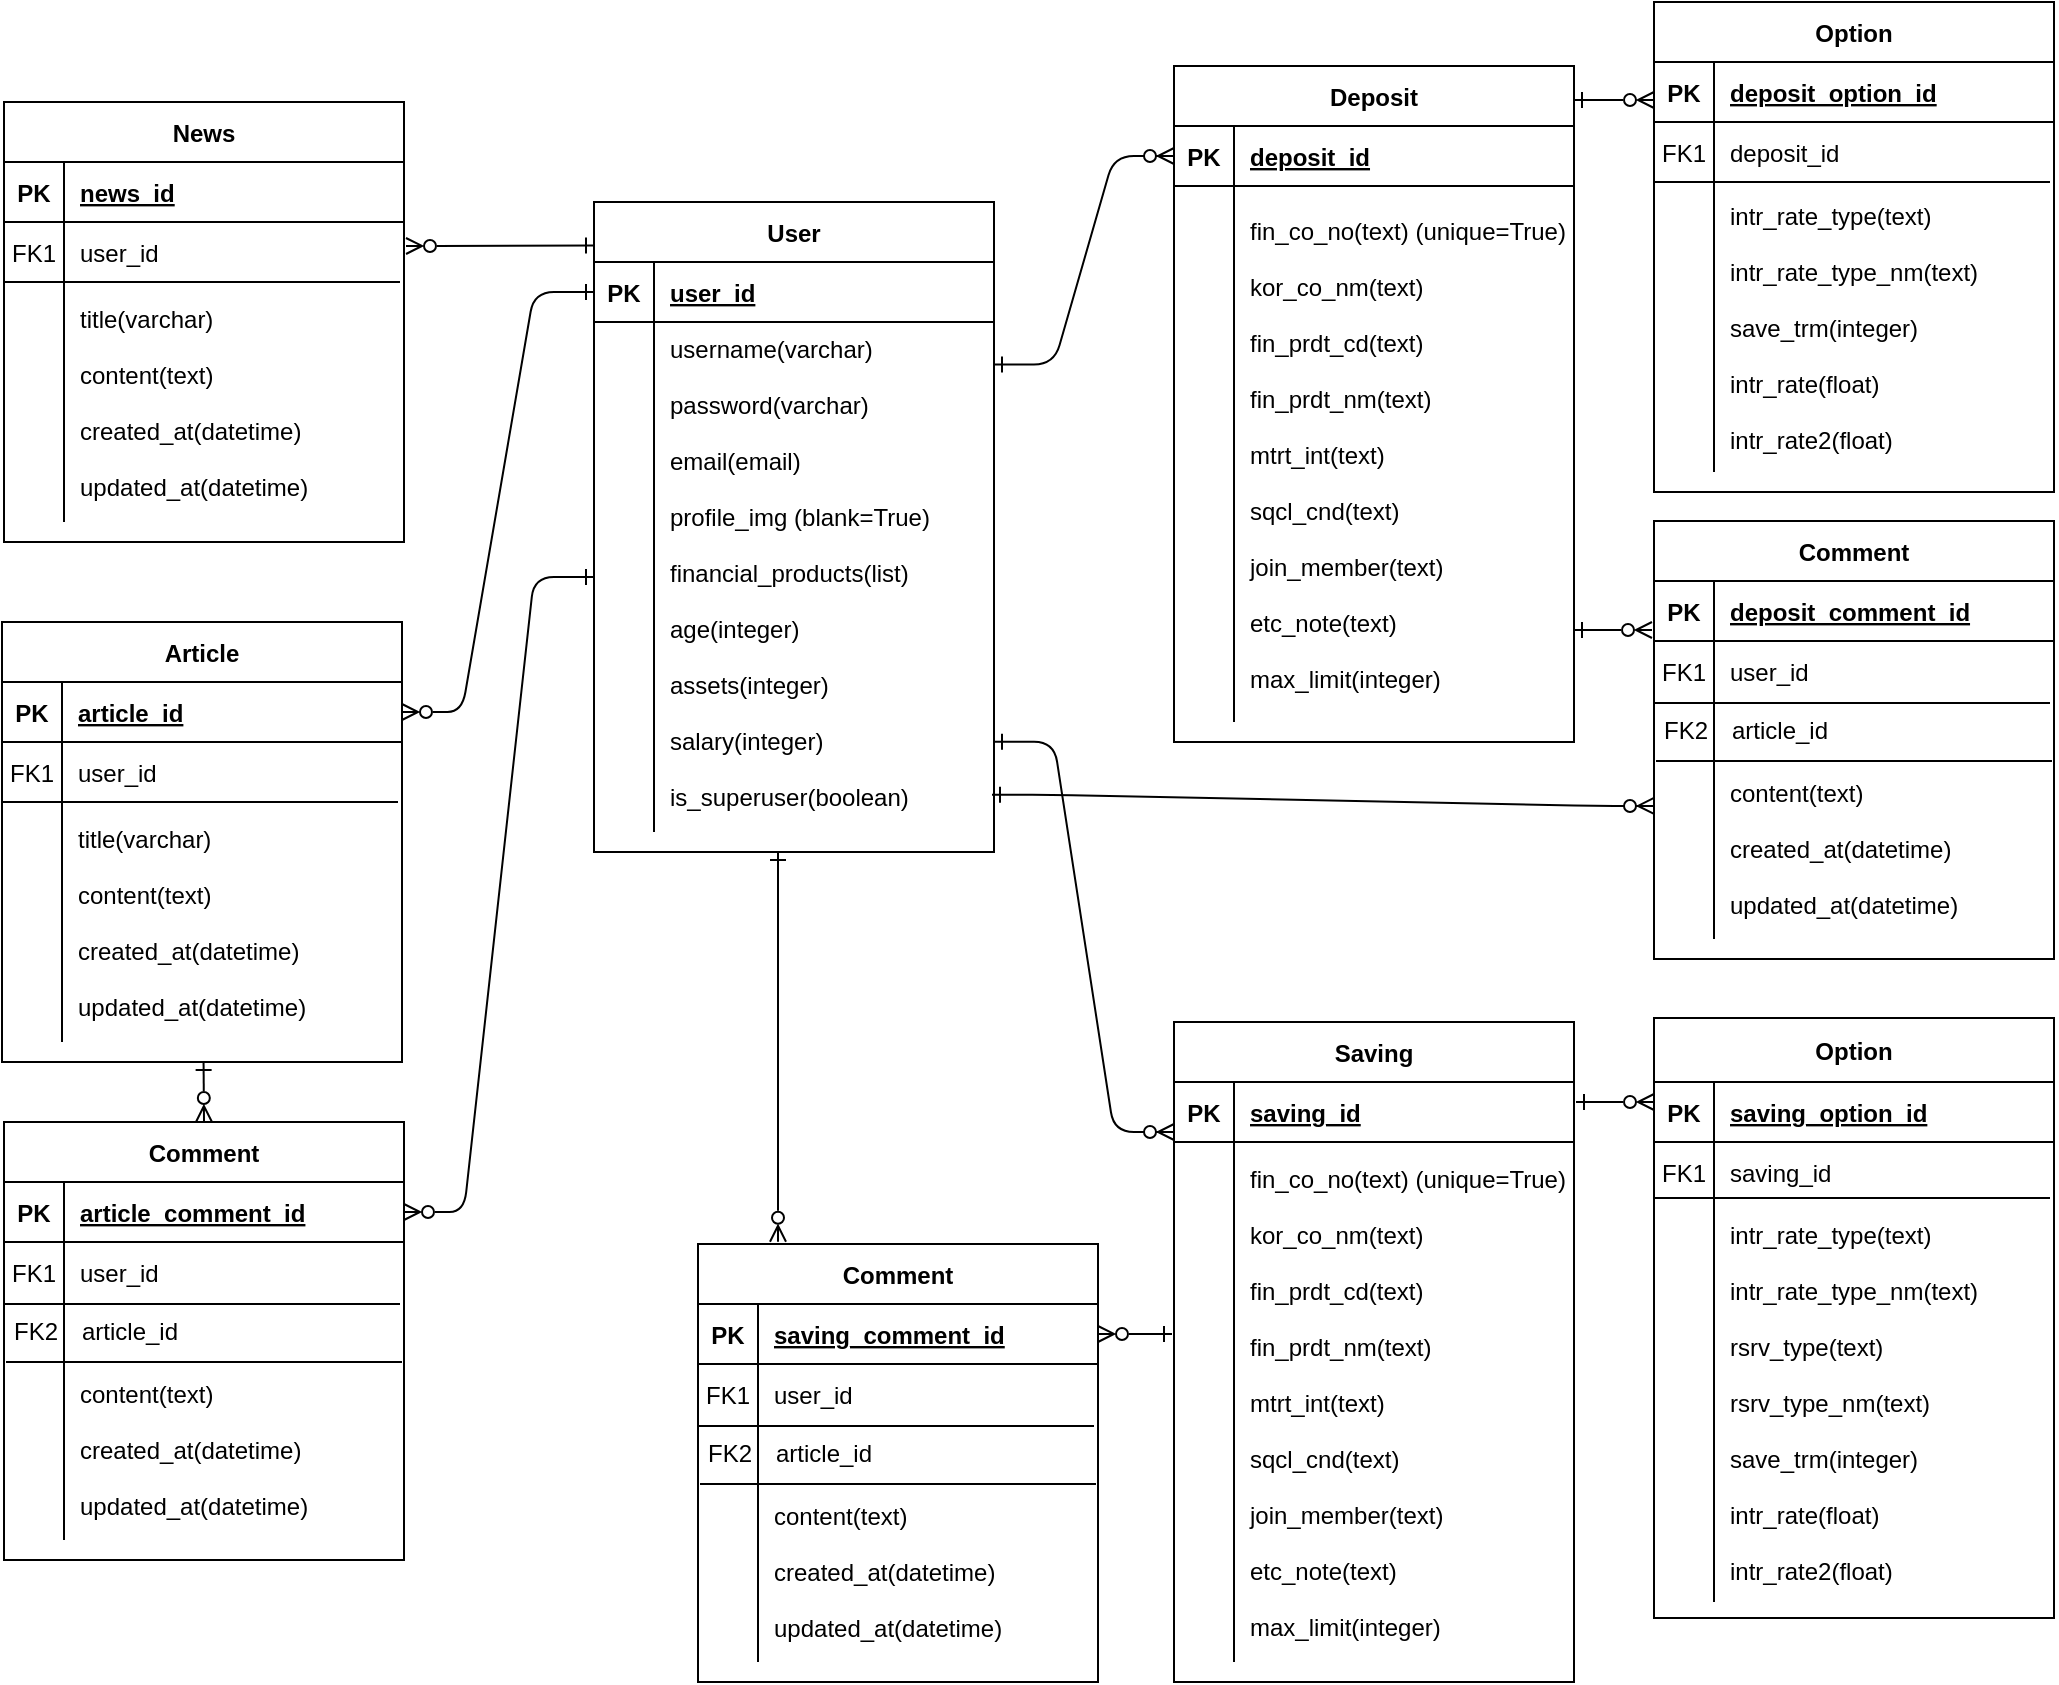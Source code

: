 <mxfile version="24.4.2" type="github">
  <diagram id="R2lEEEUBdFMjLlhIrx00" name="Page-1">
    <mxGraphModel dx="1195" dy="622" grid="1" gridSize="10" guides="1" tooltips="1" connect="1" arrows="1" fold="1" page="1" pageScale="1" pageWidth="1200" pageHeight="1000" math="0" shadow="0" extFonts="Permanent Marker^https://fonts.googleapis.com/css?family=Permanent+Marker">
      <root>
        <mxCell id="0" />
        <mxCell id="1" parent="0" />
        <mxCell id="C-vyLk0tnHw3VtMMgP7b-1" value="" style="edgeStyle=entityRelationEdgeStyle;endArrow=ERzeroToMany;startArrow=ERone;endFill=1;startFill=0;exitX=1;exitY=0.25;exitDx=0;exitDy=0;entryX=0;entryY=0.5;entryDx=0;entryDy=0;" parent="1" source="C-vyLk0tnHw3VtMMgP7b-23" target="C-vyLk0tnHw3VtMMgP7b-3" edge="1">
          <mxGeometry width="100" height="100" relative="1" as="geometry">
            <mxPoint x="645" y="95" as="sourcePoint" />
            <mxPoint x="725" y="125" as="targetPoint" />
          </mxGeometry>
        </mxCell>
        <mxCell id="C-vyLk0tnHw3VtMMgP7b-12" value="" style="edgeStyle=entityRelationEdgeStyle;endArrow=ERzeroToMany;startArrow=ERone;endFill=1;startFill=0;entryX=0;entryY=0.5;entryDx=0;entryDy=0;exitX=1;exitY=0.823;exitDx=0;exitDy=0;exitPerimeter=0;" parent="1" source="C-vyLk0tnHw3VtMMgP7b-27" edge="1">
          <mxGeometry width="100" height="100" relative="1" as="geometry">
            <mxPoint x="589" y="219" as="sourcePoint" />
            <mxPoint x="675" y="620" as="targetPoint" />
          </mxGeometry>
        </mxCell>
        <mxCell id="C-vyLk0tnHw3VtMMgP7b-2" value="Deposit" style="shape=table;startSize=30;container=1;collapsible=1;childLayout=tableLayout;fixedRows=1;rowLines=0;fontStyle=1;align=center;resizeLast=1;" parent="1" vertex="1">
          <mxGeometry x="675" y="87" width="200" height="338" as="geometry" />
        </mxCell>
        <mxCell id="C-vyLk0tnHw3VtMMgP7b-3" value="" style="shape=partialRectangle;collapsible=0;dropTarget=0;pointerEvents=0;fillColor=none;points=[[0,0.5],[1,0.5]];portConstraint=eastwest;top=0;left=0;right=0;bottom=1;" parent="C-vyLk0tnHw3VtMMgP7b-2" vertex="1">
          <mxGeometry y="30" width="200" height="30" as="geometry" />
        </mxCell>
        <mxCell id="C-vyLk0tnHw3VtMMgP7b-4" value="PK" style="shape=partialRectangle;overflow=hidden;connectable=0;fillColor=none;top=0;left=0;bottom=0;right=0;fontStyle=1;" parent="C-vyLk0tnHw3VtMMgP7b-3" vertex="1">
          <mxGeometry width="30" height="30" as="geometry">
            <mxRectangle width="30" height="30" as="alternateBounds" />
          </mxGeometry>
        </mxCell>
        <mxCell id="C-vyLk0tnHw3VtMMgP7b-5" value="deposit_id " style="shape=partialRectangle;overflow=hidden;connectable=0;fillColor=none;top=0;left=0;bottom=0;right=0;align=left;spacingLeft=6;fontStyle=5;" parent="C-vyLk0tnHw3VtMMgP7b-3" vertex="1">
          <mxGeometry x="30" width="170" height="30" as="geometry">
            <mxRectangle width="170" height="30" as="alternateBounds" />
          </mxGeometry>
        </mxCell>
        <mxCell id="C-vyLk0tnHw3VtMMgP7b-9" value="" style="shape=partialRectangle;collapsible=0;dropTarget=0;pointerEvents=0;fillColor=none;points=[[0,0.5],[1,0.5]];portConstraint=eastwest;top=0;left=0;right=0;bottom=0;" parent="C-vyLk0tnHw3VtMMgP7b-2" vertex="1">
          <mxGeometry y="60" width="200" height="268" as="geometry" />
        </mxCell>
        <mxCell id="C-vyLk0tnHw3VtMMgP7b-10" value="" style="shape=partialRectangle;overflow=hidden;connectable=0;fillColor=none;top=0;left=0;bottom=0;right=0;" parent="C-vyLk0tnHw3VtMMgP7b-9" vertex="1">
          <mxGeometry width="30" height="268" as="geometry">
            <mxRectangle width="30" height="268" as="alternateBounds" />
          </mxGeometry>
        </mxCell>
        <mxCell id="C-vyLk0tnHw3VtMMgP7b-11" value="fin_co_no(text) (unique=True)&#xa;&#xa;kor_co_nm(text)&#xa;&#xa;fin_prdt_cd(text)&#xa;&#xa;fin_prdt_nm(text)&#xa;&#xa;mtrt_int(text)&#xa;&#xa;sqcl_cnd(text)&#xa;&#xa;join_member(text)&#xa;&#xa;etc_note(text)&#xa;&#xa;max_limit(integer)" style="shape=partialRectangle;overflow=hidden;connectable=0;fillColor=none;top=0;left=0;bottom=0;right=0;align=left;spacingLeft=6;" parent="C-vyLk0tnHw3VtMMgP7b-9" vertex="1">
          <mxGeometry x="30" width="170" height="268" as="geometry">
            <mxRectangle width="170" height="268" as="alternateBounds" />
          </mxGeometry>
        </mxCell>
        <mxCell id="C-vyLk0tnHw3VtMMgP7b-13" value="Saving" style="shape=table;startSize=30;container=1;collapsible=1;childLayout=tableLayout;fixedRows=1;rowLines=0;fontStyle=1;align=center;resizeLast=1;" parent="1" vertex="1">
          <mxGeometry x="675" y="565" width="200" height="330" as="geometry" />
        </mxCell>
        <mxCell id="C-vyLk0tnHw3VtMMgP7b-14" value="" style="shape=partialRectangle;collapsible=0;dropTarget=0;pointerEvents=0;fillColor=none;points=[[0,0.5],[1,0.5]];portConstraint=eastwest;top=0;left=0;right=0;bottom=1;" parent="C-vyLk0tnHw3VtMMgP7b-13" vertex="1">
          <mxGeometry y="30" width="200" height="30" as="geometry" />
        </mxCell>
        <mxCell id="C-vyLk0tnHw3VtMMgP7b-15" value="PK" style="shape=partialRectangle;overflow=hidden;connectable=0;fillColor=none;top=0;left=0;bottom=0;right=0;fontStyle=1;" parent="C-vyLk0tnHw3VtMMgP7b-14" vertex="1">
          <mxGeometry width="30" height="30" as="geometry">
            <mxRectangle width="30" height="30" as="alternateBounds" />
          </mxGeometry>
        </mxCell>
        <mxCell id="C-vyLk0tnHw3VtMMgP7b-16" value="saving_id " style="shape=partialRectangle;overflow=hidden;connectable=0;fillColor=none;top=0;left=0;bottom=0;right=0;align=left;spacingLeft=6;fontStyle=5;" parent="C-vyLk0tnHw3VtMMgP7b-14" vertex="1">
          <mxGeometry x="30" width="170" height="30" as="geometry">
            <mxRectangle width="170" height="30" as="alternateBounds" />
          </mxGeometry>
        </mxCell>
        <mxCell id="C-vyLk0tnHw3VtMMgP7b-20" value="" style="shape=partialRectangle;collapsible=0;dropTarget=0;pointerEvents=0;fillColor=none;points=[[0,0.5],[1,0.5]];portConstraint=eastwest;top=0;left=0;right=0;bottom=0;" parent="C-vyLk0tnHw3VtMMgP7b-13" vertex="1">
          <mxGeometry y="60" width="200" height="260" as="geometry" />
        </mxCell>
        <mxCell id="C-vyLk0tnHw3VtMMgP7b-21" value="" style="shape=partialRectangle;overflow=hidden;connectable=0;fillColor=none;top=0;left=0;bottom=0;right=0;" parent="C-vyLk0tnHw3VtMMgP7b-20" vertex="1">
          <mxGeometry width="30" height="260" as="geometry">
            <mxRectangle width="30" height="260" as="alternateBounds" />
          </mxGeometry>
        </mxCell>
        <mxCell id="C-vyLk0tnHw3VtMMgP7b-22" value="fin_co_no(text) (unique=True)&#xa;&#xa;kor_co_nm(text)&#xa;&#xa;fin_prdt_cd(text)&#xa;&#xa;fin_prdt_nm(text)&#xa;&#xa;mtrt_int(text)&#xa;&#xa;sqcl_cnd(text)&#xa;&#xa;join_member(text)&#xa;&#xa;etc_note(text)&#xa;&#xa;max_limit(integer)" style="shape=partialRectangle;overflow=hidden;connectable=0;fillColor=none;top=0;left=0;bottom=0;right=0;align=left;spacingLeft=6;" parent="C-vyLk0tnHw3VtMMgP7b-20" vertex="1">
          <mxGeometry x="30" width="170" height="260" as="geometry">
            <mxRectangle width="170" height="260" as="alternateBounds" />
          </mxGeometry>
        </mxCell>
        <mxCell id="XrHThnpRR9HvSWoes1JC-127" value="" style="edgeStyle=entityRelationEdgeStyle;rounded=1;orthogonalLoop=1;jettySize=auto;html=1;elbow=vertical;entryX=1;entryY=0.5;entryDx=0;entryDy=0;exitX=0;exitY=0.5;exitDx=0;exitDy=0;curved=0;endArrow=ERzeroToMany;endFill=0;startArrow=ERone;startFill=0;" parent="1" source="C-vyLk0tnHw3VtMMgP7b-24" target="XrHThnpRR9HvSWoes1JC-3" edge="1">
          <mxGeometry relative="1" as="geometry">
            <mxPoint x="443" y="345" as="sourcePoint" />
            <mxPoint x="345" y="400" as="targetPoint" />
          </mxGeometry>
        </mxCell>
        <mxCell id="C-vyLk0tnHw3VtMMgP7b-23" value="User" style="shape=table;startSize=30;container=1;collapsible=1;childLayout=tableLayout;fixedRows=1;rowLines=0;fontStyle=1;align=center;resizeLast=1;" parent="1" vertex="1">
          <mxGeometry x="385" y="155" width="200" height="325" as="geometry" />
        </mxCell>
        <mxCell id="C-vyLk0tnHw3VtMMgP7b-24" value="" style="shape=partialRectangle;collapsible=0;dropTarget=0;pointerEvents=0;fillColor=none;points=[[0,0.5],[1,0.5]];portConstraint=eastwest;top=0;left=0;right=0;bottom=1;" parent="C-vyLk0tnHw3VtMMgP7b-23" vertex="1">
          <mxGeometry y="30" width="200" height="30" as="geometry" />
        </mxCell>
        <mxCell id="C-vyLk0tnHw3VtMMgP7b-25" value="PK" style="shape=partialRectangle;overflow=hidden;connectable=0;fillColor=none;top=0;left=0;bottom=0;right=0;fontStyle=1;" parent="C-vyLk0tnHw3VtMMgP7b-24" vertex="1">
          <mxGeometry width="30" height="30" as="geometry">
            <mxRectangle width="30" height="30" as="alternateBounds" />
          </mxGeometry>
        </mxCell>
        <mxCell id="C-vyLk0tnHw3VtMMgP7b-26" value="user_id" style="shape=partialRectangle;overflow=hidden;connectable=0;fillColor=none;top=0;left=0;bottom=0;right=0;align=left;spacingLeft=6;fontStyle=5;" parent="C-vyLk0tnHw3VtMMgP7b-24" vertex="1">
          <mxGeometry x="30" width="170" height="30" as="geometry">
            <mxRectangle width="170" height="30" as="alternateBounds" />
          </mxGeometry>
        </mxCell>
        <mxCell id="C-vyLk0tnHw3VtMMgP7b-27" value="" style="shape=partialRectangle;collapsible=0;dropTarget=0;pointerEvents=0;fillColor=none;points=[[0,0.5],[1,0.5]];portConstraint=eastwest;top=0;left=0;right=0;bottom=0;" parent="C-vyLk0tnHw3VtMMgP7b-23" vertex="1">
          <mxGeometry y="60" width="200" height="255" as="geometry" />
        </mxCell>
        <mxCell id="C-vyLk0tnHw3VtMMgP7b-28" value="" style="shape=partialRectangle;overflow=hidden;connectable=0;fillColor=none;top=0;left=0;bottom=0;right=0;" parent="C-vyLk0tnHw3VtMMgP7b-27" vertex="1">
          <mxGeometry width="30" height="255" as="geometry">
            <mxRectangle width="30" height="255" as="alternateBounds" />
          </mxGeometry>
        </mxCell>
        <mxCell id="C-vyLk0tnHw3VtMMgP7b-29" value="username(varchar)&#xa;&#xa;password(varchar)&#xa;&#xa;email(email)&#xa;&#xa;profile_img (blank=True)&#xa;&#xa;financial_products(list)&#xa;&#xa;age(integer)&#xa;&#xa;assets(integer)&#xa;&#xa;salary(integer)&#xa;&#xa;is_superuser(boolean)" style="shape=partialRectangle;overflow=hidden;connectable=0;fillColor=none;top=0;left=0;bottom=0;right=0;align=left;spacingLeft=6;verticalAlign=top;" parent="C-vyLk0tnHw3VtMMgP7b-27" vertex="1">
          <mxGeometry x="30" width="170" height="255" as="geometry">
            <mxRectangle width="170" height="255" as="alternateBounds" />
          </mxGeometry>
        </mxCell>
        <mxCell id="XrHThnpRR9HvSWoes1JC-135" value="" style="edgeStyle=none;rounded=0;orthogonalLoop=1;jettySize=auto;html=1;elbow=vertical;entryX=0.5;entryY=0;entryDx=0;entryDy=0;endArrow=ERzeroToMany;endFill=0;startArrow=ERone;startFill=0;" parent="1" source="XrHThnpRR9HvSWoes1JC-2" target="XrHThnpRR9HvSWoes1JC-12" edge="1">
          <mxGeometry relative="1" as="geometry" />
        </mxCell>
        <mxCell id="XrHThnpRR9HvSWoes1JC-2" value="Article" style="shape=table;startSize=30;container=1;collapsible=1;childLayout=tableLayout;fixedRows=1;rowLines=0;fontStyle=1;align=center;resizeLast=1;" parent="1" vertex="1">
          <mxGeometry x="89" y="365" width="200" height="220" as="geometry" />
        </mxCell>
        <mxCell id="XrHThnpRR9HvSWoes1JC-3" value="" style="shape=partialRectangle;collapsible=0;dropTarget=0;pointerEvents=0;fillColor=none;points=[[0,0.5],[1,0.5]];portConstraint=eastwest;top=0;left=0;right=0;bottom=1;" parent="XrHThnpRR9HvSWoes1JC-2" vertex="1">
          <mxGeometry y="30" width="200" height="30" as="geometry" />
        </mxCell>
        <mxCell id="XrHThnpRR9HvSWoes1JC-4" value="PK" style="shape=partialRectangle;overflow=hidden;connectable=0;fillColor=none;top=0;left=0;bottom=0;right=0;fontStyle=1;" parent="XrHThnpRR9HvSWoes1JC-3" vertex="1">
          <mxGeometry width="30" height="30" as="geometry">
            <mxRectangle width="30" height="30" as="alternateBounds" />
          </mxGeometry>
        </mxCell>
        <mxCell id="XrHThnpRR9HvSWoes1JC-5" value="article_id" style="shape=partialRectangle;overflow=hidden;connectable=0;fillColor=none;top=0;left=0;bottom=0;right=0;align=left;spacingLeft=6;fontStyle=5;" parent="XrHThnpRR9HvSWoes1JC-3" vertex="1">
          <mxGeometry x="30" width="170" height="30" as="geometry">
            <mxRectangle width="170" height="30" as="alternateBounds" />
          </mxGeometry>
        </mxCell>
        <mxCell id="XrHThnpRR9HvSWoes1JC-6" value="" style="shape=partialRectangle;collapsible=0;dropTarget=0;pointerEvents=0;fillColor=none;points=[[0,0.5],[1,0.5]];portConstraint=eastwest;top=0;left=0;right=0;bottom=0;" parent="XrHThnpRR9HvSWoes1JC-2" vertex="1">
          <mxGeometry y="60" width="200" height="30" as="geometry" />
        </mxCell>
        <mxCell id="XrHThnpRR9HvSWoes1JC-7" value="FK1" style="shape=partialRectangle;overflow=hidden;connectable=0;fillColor=none;top=0;left=0;bottom=0;right=0;" parent="XrHThnpRR9HvSWoes1JC-6" vertex="1">
          <mxGeometry width="30" height="30" as="geometry">
            <mxRectangle width="30" height="30" as="alternateBounds" />
          </mxGeometry>
        </mxCell>
        <mxCell id="XrHThnpRR9HvSWoes1JC-8" value="user_id" style="shape=partialRectangle;overflow=hidden;connectable=0;fillColor=none;top=0;left=0;bottom=0;right=0;align=left;spacingLeft=6;" parent="XrHThnpRR9HvSWoes1JC-6" vertex="1">
          <mxGeometry x="30" width="170" height="30" as="geometry">
            <mxRectangle width="170" height="30" as="alternateBounds" />
          </mxGeometry>
        </mxCell>
        <mxCell id="XrHThnpRR9HvSWoes1JC-9" value="" style="shape=partialRectangle;collapsible=0;dropTarget=0;pointerEvents=0;fillColor=none;points=[[0,0.5],[1,0.5]];portConstraint=eastwest;top=0;left=0;right=0;bottom=0;" parent="XrHThnpRR9HvSWoes1JC-2" vertex="1">
          <mxGeometry y="90" width="200" height="120" as="geometry" />
        </mxCell>
        <mxCell id="XrHThnpRR9HvSWoes1JC-10" value="" style="shape=partialRectangle;overflow=hidden;connectable=0;fillColor=none;top=0;left=0;bottom=0;right=0;" parent="XrHThnpRR9HvSWoes1JC-9" vertex="1">
          <mxGeometry width="30" height="120" as="geometry">
            <mxRectangle width="30" height="120" as="alternateBounds" />
          </mxGeometry>
        </mxCell>
        <mxCell id="XrHThnpRR9HvSWoes1JC-11" value="title(varchar)&#xa;&#xa;content(text)&#xa;&#xa;created_at(datetime)&#xa;&#xa;updated_at(datetime)" style="shape=partialRectangle;overflow=hidden;connectable=0;fillColor=none;top=0;left=0;bottom=0;right=0;align=left;spacingLeft=6;" parent="XrHThnpRR9HvSWoes1JC-9" vertex="1">
          <mxGeometry x="30" width="170" height="120" as="geometry">
            <mxRectangle width="170" height="120" as="alternateBounds" />
          </mxGeometry>
        </mxCell>
        <mxCell id="XrHThnpRR9HvSWoes1JC-12" value="Comment" style="shape=table;startSize=30;container=1;collapsible=1;childLayout=tableLayout;fixedRows=1;rowLines=0;fontStyle=1;align=center;resizeLast=1;" parent="1" vertex="1">
          <mxGeometry x="90" y="615" width="200" height="219" as="geometry" />
        </mxCell>
        <mxCell id="XrHThnpRR9HvSWoes1JC-13" value="" style="shape=partialRectangle;collapsible=0;dropTarget=0;pointerEvents=0;fillColor=none;points=[[0,0.5],[1,0.5]];portConstraint=eastwest;top=0;left=0;right=0;bottom=1;" parent="XrHThnpRR9HvSWoes1JC-12" vertex="1">
          <mxGeometry y="30" width="200" height="30" as="geometry" />
        </mxCell>
        <mxCell id="XrHThnpRR9HvSWoes1JC-14" value="PK" style="shape=partialRectangle;overflow=hidden;connectable=0;fillColor=none;top=0;left=0;bottom=0;right=0;fontStyle=1;" parent="XrHThnpRR9HvSWoes1JC-13" vertex="1">
          <mxGeometry width="30" height="30" as="geometry">
            <mxRectangle width="30" height="30" as="alternateBounds" />
          </mxGeometry>
        </mxCell>
        <mxCell id="XrHThnpRR9HvSWoes1JC-15" value="article_comment_id " style="shape=partialRectangle;overflow=hidden;connectable=0;fillColor=none;top=0;left=0;bottom=0;right=0;align=left;spacingLeft=6;fontStyle=5;" parent="XrHThnpRR9HvSWoes1JC-13" vertex="1">
          <mxGeometry x="30" width="170" height="30" as="geometry">
            <mxRectangle width="170" height="30" as="alternateBounds" />
          </mxGeometry>
        </mxCell>
        <mxCell id="XrHThnpRR9HvSWoes1JC-16" value="" style="shape=partialRectangle;collapsible=0;dropTarget=0;pointerEvents=0;fillColor=none;points=[[0,0.5],[1,0.5]];portConstraint=eastwest;top=0;left=0;right=0;bottom=0;" parent="XrHThnpRR9HvSWoes1JC-12" vertex="1">
          <mxGeometry y="60" width="200" height="30" as="geometry" />
        </mxCell>
        <mxCell id="XrHThnpRR9HvSWoes1JC-17" value="FK1" style="shape=partialRectangle;overflow=hidden;connectable=0;fillColor=none;top=0;left=0;bottom=0;right=0;" parent="XrHThnpRR9HvSWoes1JC-16" vertex="1">
          <mxGeometry width="30" height="30" as="geometry">
            <mxRectangle width="30" height="30" as="alternateBounds" />
          </mxGeometry>
        </mxCell>
        <mxCell id="XrHThnpRR9HvSWoes1JC-18" value="user_id" style="shape=partialRectangle;overflow=hidden;connectable=0;fillColor=none;top=0;left=0;bottom=0;right=0;align=left;spacingLeft=6;" parent="XrHThnpRR9HvSWoes1JC-16" vertex="1">
          <mxGeometry x="30" width="170" height="30" as="geometry">
            <mxRectangle width="170" height="30" as="alternateBounds" />
          </mxGeometry>
        </mxCell>
        <mxCell id="XrHThnpRR9HvSWoes1JC-19" value="" style="shape=partialRectangle;collapsible=0;dropTarget=0;pointerEvents=0;fillColor=none;points=[[0,0.5],[1,0.5]];portConstraint=eastwest;top=0;left=0;right=0;bottom=0;" parent="XrHThnpRR9HvSWoes1JC-12" vertex="1">
          <mxGeometry y="90" width="200" height="119" as="geometry" />
        </mxCell>
        <mxCell id="XrHThnpRR9HvSWoes1JC-20" value="" style="shape=partialRectangle;overflow=hidden;connectable=0;fillColor=none;top=0;left=0;bottom=0;right=0;" parent="XrHThnpRR9HvSWoes1JC-19" vertex="1">
          <mxGeometry width="30" height="119" as="geometry">
            <mxRectangle width="30" height="119" as="alternateBounds" />
          </mxGeometry>
        </mxCell>
        <mxCell id="XrHThnpRR9HvSWoes1JC-21" value="&#xa;&#xa;content(text)&#xa;&#xa;created_at(datetime)&#xa;&#xa;updated_at(datetime)" style="shape=partialRectangle;overflow=hidden;connectable=0;fillColor=none;top=0;left=0;bottom=0;right=0;align=left;spacingLeft=6;" parent="XrHThnpRR9HvSWoes1JC-19" vertex="1">
          <mxGeometry x="30" width="170" height="119" as="geometry">
            <mxRectangle width="170" height="119" as="alternateBounds" />
          </mxGeometry>
        </mxCell>
        <mxCell id="XrHThnpRR9HvSWoes1JC-65" value="Option" style="shape=table;startSize=30;container=1;collapsible=1;childLayout=tableLayout;fixedRows=1;rowLines=0;fontStyle=1;align=center;resizeLast=1;" parent="1" vertex="1">
          <mxGeometry x="915" y="55" width="200" height="245" as="geometry" />
        </mxCell>
        <mxCell id="XrHThnpRR9HvSWoes1JC-66" value="" style="shape=partialRectangle;collapsible=0;dropTarget=0;pointerEvents=0;fillColor=none;points=[[0,0.5],[1,0.5]];portConstraint=eastwest;top=0;left=0;right=0;bottom=1;" parent="XrHThnpRR9HvSWoes1JC-65" vertex="1">
          <mxGeometry y="30" width="200" height="30" as="geometry" />
        </mxCell>
        <mxCell id="XrHThnpRR9HvSWoes1JC-67" value="PK" style="shape=partialRectangle;overflow=hidden;connectable=0;fillColor=none;top=0;left=0;bottom=0;right=0;fontStyle=1;" parent="XrHThnpRR9HvSWoes1JC-66" vertex="1">
          <mxGeometry width="30" height="30" as="geometry">
            <mxRectangle width="30" height="30" as="alternateBounds" />
          </mxGeometry>
        </mxCell>
        <mxCell id="XrHThnpRR9HvSWoes1JC-68" value="deposit_option_id " style="shape=partialRectangle;overflow=hidden;connectable=0;fillColor=none;top=0;left=0;bottom=0;right=0;align=left;spacingLeft=6;fontStyle=5;" parent="XrHThnpRR9HvSWoes1JC-66" vertex="1">
          <mxGeometry x="30" width="170" height="30" as="geometry">
            <mxRectangle width="170" height="30" as="alternateBounds" />
          </mxGeometry>
        </mxCell>
        <mxCell id="XrHThnpRR9HvSWoes1JC-69" value="" style="shape=partialRectangle;collapsible=0;dropTarget=0;pointerEvents=0;fillColor=none;points=[[0,0.5],[1,0.5]];portConstraint=eastwest;top=0;left=0;right=0;bottom=0;" parent="XrHThnpRR9HvSWoes1JC-65" vertex="1">
          <mxGeometry y="60" width="200" height="30" as="geometry" />
        </mxCell>
        <mxCell id="XrHThnpRR9HvSWoes1JC-70" value="FK1" style="shape=partialRectangle;overflow=hidden;connectable=0;fillColor=none;top=0;left=0;bottom=0;right=0;" parent="XrHThnpRR9HvSWoes1JC-69" vertex="1">
          <mxGeometry width="30" height="30" as="geometry">
            <mxRectangle width="30" height="30" as="alternateBounds" />
          </mxGeometry>
        </mxCell>
        <mxCell id="XrHThnpRR9HvSWoes1JC-71" value="deposit_id" style="shape=partialRectangle;overflow=hidden;connectable=0;fillColor=none;top=0;left=0;bottom=0;right=0;align=left;spacingLeft=6;" parent="XrHThnpRR9HvSWoes1JC-69" vertex="1">
          <mxGeometry x="30" width="170" height="30" as="geometry">
            <mxRectangle width="170" height="30" as="alternateBounds" />
          </mxGeometry>
        </mxCell>
        <mxCell id="XrHThnpRR9HvSWoes1JC-72" value="" style="shape=partialRectangle;collapsible=0;dropTarget=0;pointerEvents=0;fillColor=none;points=[[0,0.5],[1,0.5]];portConstraint=eastwest;top=0;left=0;right=0;bottom=0;" parent="XrHThnpRR9HvSWoes1JC-65" vertex="1">
          <mxGeometry y="90" width="200" height="145" as="geometry" />
        </mxCell>
        <mxCell id="XrHThnpRR9HvSWoes1JC-73" value="" style="shape=partialRectangle;overflow=hidden;connectable=0;fillColor=none;top=0;left=0;bottom=0;right=0;" parent="XrHThnpRR9HvSWoes1JC-72" vertex="1">
          <mxGeometry width="30" height="145" as="geometry">
            <mxRectangle width="30" height="145" as="alternateBounds" />
          </mxGeometry>
        </mxCell>
        <mxCell id="XrHThnpRR9HvSWoes1JC-74" value="intr_rate_type(text)&#xa;&#xa;intr_rate_type_nm(text)&#xa;&#xa;save_trm(integer)&#xa;&#xa;intr_rate(float)&#xa;&#xa;intr_rate2(float)" style="shape=partialRectangle;overflow=hidden;connectable=0;fillColor=none;top=0;left=0;bottom=0;right=0;align=left;spacingLeft=6;" parent="XrHThnpRR9HvSWoes1JC-72" vertex="1">
          <mxGeometry x="30" width="170" height="145" as="geometry">
            <mxRectangle width="170" height="145" as="alternateBounds" />
          </mxGeometry>
        </mxCell>
        <mxCell id="XrHThnpRR9HvSWoes1JC-85" value="News" style="shape=table;startSize=30;container=1;collapsible=1;childLayout=tableLayout;fixedRows=1;rowLines=0;fontStyle=1;align=center;resizeLast=1;" parent="1" vertex="1">
          <mxGeometry x="90" y="105" width="200" height="220" as="geometry" />
        </mxCell>
        <mxCell id="XrHThnpRR9HvSWoes1JC-86" value="" style="shape=partialRectangle;collapsible=0;dropTarget=0;pointerEvents=0;fillColor=none;points=[[0,0.5],[1,0.5]];portConstraint=eastwest;top=0;left=0;right=0;bottom=1;" parent="XrHThnpRR9HvSWoes1JC-85" vertex="1">
          <mxGeometry y="30" width="200" height="30" as="geometry" />
        </mxCell>
        <mxCell id="XrHThnpRR9HvSWoes1JC-87" value="PK" style="shape=partialRectangle;overflow=hidden;connectable=0;fillColor=none;top=0;left=0;bottom=0;right=0;fontStyle=1;" parent="XrHThnpRR9HvSWoes1JC-86" vertex="1">
          <mxGeometry width="30" height="30" as="geometry">
            <mxRectangle width="30" height="30" as="alternateBounds" />
          </mxGeometry>
        </mxCell>
        <mxCell id="XrHThnpRR9HvSWoes1JC-88" value="news_id" style="shape=partialRectangle;overflow=hidden;connectable=0;fillColor=none;top=0;left=0;bottom=0;right=0;align=left;spacingLeft=6;fontStyle=5;" parent="XrHThnpRR9HvSWoes1JC-86" vertex="1">
          <mxGeometry x="30" width="170" height="30" as="geometry">
            <mxRectangle width="170" height="30" as="alternateBounds" />
          </mxGeometry>
        </mxCell>
        <mxCell id="XrHThnpRR9HvSWoes1JC-89" value="" style="shape=partialRectangle;collapsible=0;dropTarget=0;pointerEvents=0;fillColor=none;points=[[0,0.5],[1,0.5]];portConstraint=eastwest;top=0;left=0;right=0;bottom=0;" parent="XrHThnpRR9HvSWoes1JC-85" vertex="1">
          <mxGeometry y="60" width="200" height="30" as="geometry" />
        </mxCell>
        <mxCell id="XrHThnpRR9HvSWoes1JC-90" value="FK1" style="shape=partialRectangle;overflow=hidden;connectable=0;fillColor=none;top=0;left=0;bottom=0;right=0;" parent="XrHThnpRR9HvSWoes1JC-89" vertex="1">
          <mxGeometry width="30" height="30" as="geometry">
            <mxRectangle width="30" height="30" as="alternateBounds" />
          </mxGeometry>
        </mxCell>
        <mxCell id="XrHThnpRR9HvSWoes1JC-91" value="user_id" style="shape=partialRectangle;overflow=hidden;connectable=0;fillColor=none;top=0;left=0;bottom=0;right=0;align=left;spacingLeft=6;" parent="XrHThnpRR9HvSWoes1JC-89" vertex="1">
          <mxGeometry x="30" width="170" height="30" as="geometry">
            <mxRectangle width="170" height="30" as="alternateBounds" />
          </mxGeometry>
        </mxCell>
        <mxCell id="XrHThnpRR9HvSWoes1JC-92" value="" style="shape=partialRectangle;collapsible=0;dropTarget=0;pointerEvents=0;fillColor=none;points=[[0,0.5],[1,0.5]];portConstraint=eastwest;top=0;left=0;right=0;bottom=0;" parent="XrHThnpRR9HvSWoes1JC-85" vertex="1">
          <mxGeometry y="90" width="200" height="120" as="geometry" />
        </mxCell>
        <mxCell id="XrHThnpRR9HvSWoes1JC-93" value="" style="shape=partialRectangle;overflow=hidden;connectable=0;fillColor=none;top=0;left=0;bottom=0;right=0;" parent="XrHThnpRR9HvSWoes1JC-92" vertex="1">
          <mxGeometry width="30" height="120" as="geometry">
            <mxRectangle width="30" height="120" as="alternateBounds" />
          </mxGeometry>
        </mxCell>
        <mxCell id="XrHThnpRR9HvSWoes1JC-94" value="title(varchar)&#xa;&#xa;content(text)&#xa;&#xa;created_at(datetime)&#xa;&#xa;updated_at(datetime)" style="shape=partialRectangle;overflow=hidden;connectable=0;fillColor=none;top=0;left=0;bottom=0;right=0;align=left;spacingLeft=6;" parent="XrHThnpRR9HvSWoes1JC-92" vertex="1">
          <mxGeometry x="30" width="170" height="120" as="geometry">
            <mxRectangle width="170" height="120" as="alternateBounds" />
          </mxGeometry>
        </mxCell>
        <mxCell id="XrHThnpRR9HvSWoes1JC-117" value="" style="edgeStyle=entityRelationEdgeStyle;endArrow=ERzeroToMany;startArrow=ERone;endFill=1;startFill=0;entryX=0;entryY=0.441;entryDx=0;entryDy=0;exitX=0.995;exitY=0.927;exitDx=0;exitDy=0;exitPerimeter=0;entryPerimeter=0;" parent="1" source="C-vyLk0tnHw3VtMMgP7b-27" target="XrHThnpRR9HvSWoes1JC-158" edge="1">
          <mxGeometry width="100" height="100" relative="1" as="geometry">
            <mxPoint x="635" y="195" as="sourcePoint" />
            <mxPoint x="914" y="460" as="targetPoint" />
            <Array as="points">
              <mxPoint x="603" y="514" />
            </Array>
          </mxGeometry>
        </mxCell>
        <mxCell id="XrHThnpRR9HvSWoes1JC-134" style="edgeStyle=entityRelationEdgeStyle;rounded=1;orthogonalLoop=1;jettySize=auto;html=1;elbow=vertical;entryX=1;entryY=0.5;entryDx=0;entryDy=0;exitX=0;exitY=0.5;exitDx=0;exitDy=0;curved=0;endArrow=ERzeroToMany;endFill=0;startArrow=ERone;startFill=0;" parent="1" source="C-vyLk0tnHw3VtMMgP7b-27" target="XrHThnpRR9HvSWoes1JC-13" edge="1">
          <mxGeometry relative="1" as="geometry">
            <mxPoint x="505" y="670" as="targetPoint" />
            <mxPoint x="425" y="255" as="sourcePoint" />
            <Array as="points">
              <mxPoint x="473" y="595" />
              <mxPoint x="525" y="635" />
              <mxPoint x="505" y="635" />
              <mxPoint x="375" y="555" />
            </Array>
          </mxGeometry>
        </mxCell>
        <mxCell id="XrHThnpRR9HvSWoes1JC-139" value="" style="edgeStyle=none;rounded=0;orthogonalLoop=1;jettySize=auto;html=1;elbow=vertical;endArrow=ERzeroToMany;endFill=0;startArrow=ERone;startFill=0;entryX=0;entryY=0.5;entryDx=0;entryDy=0;" parent="1" edge="1">
          <mxGeometry relative="1" as="geometry">
            <mxPoint x="875" y="369" as="sourcePoint" />
            <mxPoint x="914" y="369" as="targetPoint" />
          </mxGeometry>
        </mxCell>
        <mxCell id="XrHThnpRR9HvSWoes1JC-142" value="" style="line;strokeWidth=1;rotatable=0;dashed=0;labelPosition=right;align=left;verticalAlign=middle;spacingTop=0;spacingLeft=6;points=[];portConstraint=eastwest;strokeColor=default;fontFamily=Helvetica;fontSize=12;fontColor=default;fillColor=none;" parent="1" vertex="1">
          <mxGeometry x="89" y="450" width="198" height="10" as="geometry" />
        </mxCell>
        <mxCell id="XrHThnpRR9HvSWoes1JC-143" value="" style="line;strokeWidth=1;rotatable=0;dashed=0;labelPosition=right;align=left;verticalAlign=middle;spacingTop=0;spacingLeft=6;points=[];portConstraint=eastwest;strokeColor=default;fontFamily=Helvetica;fontSize=12;fontColor=default;fillColor=none;" parent="1" vertex="1">
          <mxGeometry x="90" y="701" width="198" height="10" as="geometry" />
        </mxCell>
        <mxCell id="XrHThnpRR9HvSWoes1JC-144" value="" style="shape=partialRectangle;collapsible=0;dropTarget=0;pointerEvents=0;fillColor=none;points=[[0,0.5],[1,0.5]];portConstraint=eastwest;top=0;left=0;right=0;bottom=0;" parent="1" vertex="1">
          <mxGeometry x="91" y="704" width="200" height="30" as="geometry" />
        </mxCell>
        <mxCell id="XrHThnpRR9HvSWoes1JC-145" value="FK2" style="shape=partialRectangle;overflow=hidden;connectable=0;fillColor=none;top=0;left=0;bottom=0;right=0;" parent="XrHThnpRR9HvSWoes1JC-144" vertex="1">
          <mxGeometry width="30" height="30" as="geometry">
            <mxRectangle width="30" height="30" as="alternateBounds" />
          </mxGeometry>
        </mxCell>
        <mxCell id="XrHThnpRR9HvSWoes1JC-146" value="article_id" style="shape=partialRectangle;overflow=hidden;connectable=0;fillColor=none;top=0;left=0;bottom=0;right=0;align=left;spacingLeft=6;" parent="XrHThnpRR9HvSWoes1JC-144" vertex="1">
          <mxGeometry x="30" width="170" height="30" as="geometry">
            <mxRectangle width="170" height="30" as="alternateBounds" />
          </mxGeometry>
        </mxCell>
        <mxCell id="XrHThnpRR9HvSWoes1JC-147" value="" style="line;strokeWidth=1;rotatable=0;dashed=0;labelPosition=right;align=left;verticalAlign=middle;spacingTop=0;spacingLeft=6;points=[];portConstraint=eastwest;strokeColor=default;fontFamily=Helvetica;fontSize=12;fontColor=default;fillColor=none;" parent="1" vertex="1">
          <mxGeometry x="91" y="730" width="198" height="10" as="geometry" />
        </mxCell>
        <mxCell id="XrHThnpRR9HvSWoes1JC-148" value="" style="line;strokeWidth=1;rotatable=0;dashed=0;labelPosition=right;align=left;verticalAlign=middle;spacingTop=0;spacingLeft=6;points=[];portConstraint=eastwest;strokeColor=default;fontFamily=Helvetica;fontSize=12;fontColor=default;fillColor=none;" parent="1" vertex="1">
          <mxGeometry x="90" y="190" width="198" height="10" as="geometry" />
        </mxCell>
        <mxCell id="XrHThnpRR9HvSWoes1JC-149" value="" style="edgeStyle=none;rounded=0;orthogonalLoop=1;jettySize=auto;html=1;elbow=vertical;endArrow=ERzeroToMany;endFill=0;startArrow=ERone;startFill=0;exitX=0.5;exitY=1;exitDx=0;exitDy=0;" parent="1" edge="1">
          <mxGeometry relative="1" as="geometry">
            <mxPoint x="875" y="104" as="sourcePoint" />
            <mxPoint x="915" y="104" as="targetPoint" />
          </mxGeometry>
        </mxCell>
        <mxCell id="XrHThnpRR9HvSWoes1JC-150" value="" style="line;strokeWidth=1;rotatable=0;dashed=0;labelPosition=right;align=left;verticalAlign=middle;spacingTop=0;spacingLeft=6;points=[];portConstraint=eastwest;strokeColor=default;fontFamily=Helvetica;fontSize=12;fontColor=default;fillColor=none;" parent="1" vertex="1">
          <mxGeometry x="915" y="140" width="198" height="10" as="geometry" />
        </mxCell>
        <mxCell id="XrHThnpRR9HvSWoes1JC-151" value="Comment" style="shape=table;startSize=30;container=1;collapsible=1;childLayout=tableLayout;fixedRows=1;rowLines=0;fontStyle=1;align=center;resizeLast=1;" parent="1" vertex="1">
          <mxGeometry x="915" y="314.5" width="200" height="219" as="geometry" />
        </mxCell>
        <mxCell id="XrHThnpRR9HvSWoes1JC-152" value="" style="shape=partialRectangle;collapsible=0;dropTarget=0;pointerEvents=0;fillColor=none;points=[[0,0.5],[1,0.5]];portConstraint=eastwest;top=0;left=0;right=0;bottom=1;" parent="XrHThnpRR9HvSWoes1JC-151" vertex="1">
          <mxGeometry y="30" width="200" height="30" as="geometry" />
        </mxCell>
        <mxCell id="XrHThnpRR9HvSWoes1JC-153" value="PK" style="shape=partialRectangle;overflow=hidden;connectable=0;fillColor=none;top=0;left=0;bottom=0;right=0;fontStyle=1;" parent="XrHThnpRR9HvSWoes1JC-152" vertex="1">
          <mxGeometry width="30" height="30" as="geometry">
            <mxRectangle width="30" height="30" as="alternateBounds" />
          </mxGeometry>
        </mxCell>
        <mxCell id="XrHThnpRR9HvSWoes1JC-154" value="deposit_comment_id " style="shape=partialRectangle;overflow=hidden;connectable=0;fillColor=none;top=0;left=0;bottom=0;right=0;align=left;spacingLeft=6;fontStyle=5;" parent="XrHThnpRR9HvSWoes1JC-152" vertex="1">
          <mxGeometry x="30" width="170" height="30" as="geometry">
            <mxRectangle width="170" height="30" as="alternateBounds" />
          </mxGeometry>
        </mxCell>
        <mxCell id="XrHThnpRR9HvSWoes1JC-155" value="" style="shape=partialRectangle;collapsible=0;dropTarget=0;pointerEvents=0;fillColor=none;points=[[0,0.5],[1,0.5]];portConstraint=eastwest;top=0;left=0;right=0;bottom=0;" parent="XrHThnpRR9HvSWoes1JC-151" vertex="1">
          <mxGeometry y="60" width="200" height="30" as="geometry" />
        </mxCell>
        <mxCell id="XrHThnpRR9HvSWoes1JC-156" value="FK1" style="shape=partialRectangle;overflow=hidden;connectable=0;fillColor=none;top=0;left=0;bottom=0;right=0;" parent="XrHThnpRR9HvSWoes1JC-155" vertex="1">
          <mxGeometry width="30" height="30" as="geometry">
            <mxRectangle width="30" height="30" as="alternateBounds" />
          </mxGeometry>
        </mxCell>
        <mxCell id="XrHThnpRR9HvSWoes1JC-157" value="user_id" style="shape=partialRectangle;overflow=hidden;connectable=0;fillColor=none;top=0;left=0;bottom=0;right=0;align=left;spacingLeft=6;" parent="XrHThnpRR9HvSWoes1JC-155" vertex="1">
          <mxGeometry x="30" width="170" height="30" as="geometry">
            <mxRectangle width="170" height="30" as="alternateBounds" />
          </mxGeometry>
        </mxCell>
        <mxCell id="XrHThnpRR9HvSWoes1JC-158" value="" style="shape=partialRectangle;collapsible=0;dropTarget=0;pointerEvents=0;fillColor=none;points=[[0,0.5],[1,0.5]];portConstraint=eastwest;top=0;left=0;right=0;bottom=0;" parent="XrHThnpRR9HvSWoes1JC-151" vertex="1">
          <mxGeometry y="90" width="200" height="119" as="geometry" />
        </mxCell>
        <mxCell id="XrHThnpRR9HvSWoes1JC-159" value="" style="shape=partialRectangle;overflow=hidden;connectable=0;fillColor=none;top=0;left=0;bottom=0;right=0;" parent="XrHThnpRR9HvSWoes1JC-158" vertex="1">
          <mxGeometry width="30" height="119" as="geometry">
            <mxRectangle width="30" height="119" as="alternateBounds" />
          </mxGeometry>
        </mxCell>
        <mxCell id="XrHThnpRR9HvSWoes1JC-160" value="&#xa;&#xa;content(text)&#xa;&#xa;created_at(datetime)&#xa;&#xa;updated_at(datetime)" style="shape=partialRectangle;overflow=hidden;connectable=0;fillColor=none;top=0;left=0;bottom=0;right=0;align=left;spacingLeft=6;" parent="XrHThnpRR9HvSWoes1JC-158" vertex="1">
          <mxGeometry x="30" width="170" height="119" as="geometry">
            <mxRectangle width="170" height="119" as="alternateBounds" />
          </mxGeometry>
        </mxCell>
        <mxCell id="XrHThnpRR9HvSWoes1JC-161" value="" style="line;strokeWidth=1;rotatable=0;dashed=0;labelPosition=right;align=left;verticalAlign=middle;spacingTop=0;spacingLeft=6;points=[];portConstraint=eastwest;strokeColor=default;fontFamily=Helvetica;fontSize=12;fontColor=default;fillColor=none;" parent="1" vertex="1">
          <mxGeometry x="915" y="400.5" width="198" height="10" as="geometry" />
        </mxCell>
        <mxCell id="XrHThnpRR9HvSWoes1JC-162" value="" style="shape=partialRectangle;collapsible=0;dropTarget=0;pointerEvents=0;fillColor=none;points=[[0,0.5],[1,0.5]];portConstraint=eastwest;top=0;left=0;right=0;bottom=0;" parent="1" vertex="1">
          <mxGeometry x="916" y="403.5" width="200" height="30" as="geometry" />
        </mxCell>
        <mxCell id="XrHThnpRR9HvSWoes1JC-163" value="FK2" style="shape=partialRectangle;overflow=hidden;connectable=0;fillColor=none;top=0;left=0;bottom=0;right=0;" parent="XrHThnpRR9HvSWoes1JC-162" vertex="1">
          <mxGeometry width="30" height="30" as="geometry">
            <mxRectangle width="30" height="30" as="alternateBounds" />
          </mxGeometry>
        </mxCell>
        <mxCell id="XrHThnpRR9HvSWoes1JC-164" value="article_id" style="shape=partialRectangle;overflow=hidden;connectable=0;fillColor=none;top=0;left=0;bottom=0;right=0;align=left;spacingLeft=6;" parent="XrHThnpRR9HvSWoes1JC-162" vertex="1">
          <mxGeometry x="30" width="170" height="30" as="geometry">
            <mxRectangle width="170" height="30" as="alternateBounds" />
          </mxGeometry>
        </mxCell>
        <mxCell id="XrHThnpRR9HvSWoes1JC-165" value="" style="line;strokeWidth=1;rotatable=0;dashed=0;labelPosition=right;align=left;verticalAlign=middle;spacingTop=0;spacingLeft=6;points=[];portConstraint=eastwest;strokeColor=default;fontFamily=Helvetica;fontSize=12;fontColor=default;fillColor=none;" parent="1" vertex="1">
          <mxGeometry x="916" y="429.5" width="198" height="10" as="geometry" />
        </mxCell>
        <mxCell id="XrHThnpRR9HvSWoes1JC-166" value="Option" style="shape=table;startSize=32;container=1;collapsible=1;childLayout=tableLayout;fixedRows=1;rowLines=0;fontStyle=1;align=center;resizeLast=1;" parent="1" vertex="1">
          <mxGeometry x="915" y="563" width="200" height="300" as="geometry" />
        </mxCell>
        <mxCell id="XrHThnpRR9HvSWoes1JC-167" value="" style="shape=partialRectangle;collapsible=0;dropTarget=0;pointerEvents=0;fillColor=none;points=[[0,0.5],[1,0.5]];portConstraint=eastwest;top=0;left=0;right=0;bottom=1;" parent="XrHThnpRR9HvSWoes1JC-166" vertex="1">
          <mxGeometry y="32" width="200" height="30" as="geometry" />
        </mxCell>
        <mxCell id="XrHThnpRR9HvSWoes1JC-168" value="PK" style="shape=partialRectangle;overflow=hidden;connectable=0;fillColor=none;top=0;left=0;bottom=0;right=0;fontStyle=1;" parent="XrHThnpRR9HvSWoes1JC-167" vertex="1">
          <mxGeometry width="30" height="30" as="geometry">
            <mxRectangle width="30" height="30" as="alternateBounds" />
          </mxGeometry>
        </mxCell>
        <mxCell id="XrHThnpRR9HvSWoes1JC-169" value="saving_option_id " style="shape=partialRectangle;overflow=hidden;connectable=0;fillColor=none;top=0;left=0;bottom=0;right=0;align=left;spacingLeft=6;fontStyle=5;" parent="XrHThnpRR9HvSWoes1JC-167" vertex="1">
          <mxGeometry x="30" width="170" height="30" as="geometry">
            <mxRectangle width="170" height="30" as="alternateBounds" />
          </mxGeometry>
        </mxCell>
        <mxCell id="XrHThnpRR9HvSWoes1JC-170" value="" style="shape=partialRectangle;collapsible=0;dropTarget=0;pointerEvents=0;fillColor=none;points=[[0,0.5],[1,0.5]];portConstraint=eastwest;top=0;left=0;right=0;bottom=0;" parent="XrHThnpRR9HvSWoes1JC-166" vertex="1">
          <mxGeometry y="62" width="200" height="30" as="geometry" />
        </mxCell>
        <mxCell id="XrHThnpRR9HvSWoes1JC-171" value="FK1" style="shape=partialRectangle;overflow=hidden;connectable=0;fillColor=none;top=0;left=0;bottom=0;right=0;" parent="XrHThnpRR9HvSWoes1JC-170" vertex="1">
          <mxGeometry width="30" height="30" as="geometry">
            <mxRectangle width="30" height="30" as="alternateBounds" />
          </mxGeometry>
        </mxCell>
        <mxCell id="XrHThnpRR9HvSWoes1JC-172" value="saving_id" style="shape=partialRectangle;overflow=hidden;connectable=0;fillColor=none;top=0;left=0;bottom=0;right=0;align=left;spacingLeft=6;" parent="XrHThnpRR9HvSWoes1JC-170" vertex="1">
          <mxGeometry x="30" width="170" height="30" as="geometry">
            <mxRectangle width="170" height="30" as="alternateBounds" />
          </mxGeometry>
        </mxCell>
        <mxCell id="XrHThnpRR9HvSWoes1JC-173" value="" style="shape=partialRectangle;collapsible=0;dropTarget=0;pointerEvents=0;fillColor=none;points=[[0,0.5],[1,0.5]];portConstraint=eastwest;top=0;left=0;right=0;bottom=0;" parent="XrHThnpRR9HvSWoes1JC-166" vertex="1">
          <mxGeometry y="92" width="200" height="200" as="geometry" />
        </mxCell>
        <mxCell id="XrHThnpRR9HvSWoes1JC-174" value="" style="shape=partialRectangle;overflow=hidden;connectable=0;fillColor=none;top=0;left=0;bottom=0;right=0;" parent="XrHThnpRR9HvSWoes1JC-173" vertex="1">
          <mxGeometry width="30" height="200" as="geometry">
            <mxRectangle width="30" height="200" as="alternateBounds" />
          </mxGeometry>
        </mxCell>
        <mxCell id="XrHThnpRR9HvSWoes1JC-175" value="intr_rate_type(text)&#xa;&#xa;intr_rate_type_nm(text)&#xa;&#xa;rsrv_type(text)&#xa;&#xa;rsrv_type_nm(text)&#xa;&#xa;save_trm(integer)&#xa;&#xa;intr_rate(float)&#xa;&#xa;intr_rate2(float)" style="shape=partialRectangle;overflow=hidden;connectable=0;fillColor=none;top=0;left=0;bottom=0;right=0;align=left;spacingLeft=6;" parent="XrHThnpRR9HvSWoes1JC-173" vertex="1">
          <mxGeometry x="30" width="170" height="200" as="geometry">
            <mxRectangle width="170" height="200" as="alternateBounds" />
          </mxGeometry>
        </mxCell>
        <mxCell id="XrHThnpRR9HvSWoes1JC-177" value="" style="edgeStyle=none;rounded=0;orthogonalLoop=1;jettySize=auto;html=1;elbow=vertical;endArrow=ERzeroToMany;endFill=0;startArrow=ERone;startFill=0;exitX=0.5;exitY=1;exitDx=0;exitDy=0;" parent="1" edge="1">
          <mxGeometry relative="1" as="geometry">
            <mxPoint x="876" y="605" as="sourcePoint" />
            <mxPoint x="915" y="605" as="targetPoint" />
          </mxGeometry>
        </mxCell>
        <mxCell id="XrHThnpRR9HvSWoes1JC-178" value="" style="line;strokeWidth=1;rotatable=0;dashed=0;labelPosition=right;align=left;verticalAlign=middle;spacingTop=0;spacingLeft=6;points=[];portConstraint=eastwest;strokeColor=default;fontFamily=Helvetica;fontSize=12;fontColor=default;fillColor=none;" parent="1" vertex="1">
          <mxGeometry x="915" y="648" width="198" height="10" as="geometry" />
        </mxCell>
        <mxCell id="XrHThnpRR9HvSWoes1JC-179" value="Comment" style="shape=table;startSize=30;container=1;collapsible=1;childLayout=tableLayout;fixedRows=1;rowLines=0;fontStyle=1;align=center;resizeLast=1;" parent="1" vertex="1">
          <mxGeometry x="437" y="676" width="200" height="219" as="geometry" />
        </mxCell>
        <mxCell id="XrHThnpRR9HvSWoes1JC-180" value="" style="shape=partialRectangle;collapsible=0;dropTarget=0;pointerEvents=0;fillColor=none;points=[[0,0.5],[1,0.5]];portConstraint=eastwest;top=0;left=0;right=0;bottom=1;" parent="XrHThnpRR9HvSWoes1JC-179" vertex="1">
          <mxGeometry y="30" width="200" height="30" as="geometry" />
        </mxCell>
        <mxCell id="XrHThnpRR9HvSWoes1JC-181" value="PK" style="shape=partialRectangle;overflow=hidden;connectable=0;fillColor=none;top=0;left=0;bottom=0;right=0;fontStyle=1;" parent="XrHThnpRR9HvSWoes1JC-180" vertex="1">
          <mxGeometry width="30" height="30" as="geometry">
            <mxRectangle width="30" height="30" as="alternateBounds" />
          </mxGeometry>
        </mxCell>
        <mxCell id="XrHThnpRR9HvSWoes1JC-182" value="saving_comment_id " style="shape=partialRectangle;overflow=hidden;connectable=0;fillColor=none;top=0;left=0;bottom=0;right=0;align=left;spacingLeft=6;fontStyle=5;" parent="XrHThnpRR9HvSWoes1JC-180" vertex="1">
          <mxGeometry x="30" width="170" height="30" as="geometry">
            <mxRectangle width="170" height="30" as="alternateBounds" />
          </mxGeometry>
        </mxCell>
        <mxCell id="XrHThnpRR9HvSWoes1JC-183" value="" style="shape=partialRectangle;collapsible=0;dropTarget=0;pointerEvents=0;fillColor=none;points=[[0,0.5],[1,0.5]];portConstraint=eastwest;top=0;left=0;right=0;bottom=0;" parent="XrHThnpRR9HvSWoes1JC-179" vertex="1">
          <mxGeometry y="60" width="200" height="30" as="geometry" />
        </mxCell>
        <mxCell id="XrHThnpRR9HvSWoes1JC-184" value="FK1" style="shape=partialRectangle;overflow=hidden;connectable=0;fillColor=none;top=0;left=0;bottom=0;right=0;" parent="XrHThnpRR9HvSWoes1JC-183" vertex="1">
          <mxGeometry width="30" height="30" as="geometry">
            <mxRectangle width="30" height="30" as="alternateBounds" />
          </mxGeometry>
        </mxCell>
        <mxCell id="XrHThnpRR9HvSWoes1JC-185" value="user_id" style="shape=partialRectangle;overflow=hidden;connectable=0;fillColor=none;top=0;left=0;bottom=0;right=0;align=left;spacingLeft=6;" parent="XrHThnpRR9HvSWoes1JC-183" vertex="1">
          <mxGeometry x="30" width="170" height="30" as="geometry">
            <mxRectangle width="170" height="30" as="alternateBounds" />
          </mxGeometry>
        </mxCell>
        <mxCell id="XrHThnpRR9HvSWoes1JC-186" value="" style="shape=partialRectangle;collapsible=0;dropTarget=0;pointerEvents=0;fillColor=none;points=[[0,0.5],[1,0.5]];portConstraint=eastwest;top=0;left=0;right=0;bottom=0;" parent="XrHThnpRR9HvSWoes1JC-179" vertex="1">
          <mxGeometry y="90" width="200" height="119" as="geometry" />
        </mxCell>
        <mxCell id="XrHThnpRR9HvSWoes1JC-187" value="" style="shape=partialRectangle;overflow=hidden;connectable=0;fillColor=none;top=0;left=0;bottom=0;right=0;" parent="XrHThnpRR9HvSWoes1JC-186" vertex="1">
          <mxGeometry width="30" height="119" as="geometry">
            <mxRectangle width="30" height="119" as="alternateBounds" />
          </mxGeometry>
        </mxCell>
        <mxCell id="XrHThnpRR9HvSWoes1JC-188" value="&#xa;&#xa;content(text)&#xa;&#xa;created_at(datetime)&#xa;&#xa;updated_at(datetime)" style="shape=partialRectangle;overflow=hidden;connectable=0;fillColor=none;top=0;left=0;bottom=0;right=0;align=left;spacingLeft=6;" parent="XrHThnpRR9HvSWoes1JC-186" vertex="1">
          <mxGeometry x="30" width="170" height="119" as="geometry">
            <mxRectangle width="170" height="119" as="alternateBounds" />
          </mxGeometry>
        </mxCell>
        <mxCell id="XrHThnpRR9HvSWoes1JC-189" value="" style="line;strokeWidth=1;rotatable=0;dashed=0;labelPosition=right;align=left;verticalAlign=middle;spacingTop=0;spacingLeft=6;points=[];portConstraint=eastwest;strokeColor=default;fontFamily=Helvetica;fontSize=12;fontColor=default;fillColor=none;" parent="1" vertex="1">
          <mxGeometry x="437" y="762" width="198" height="10" as="geometry" />
        </mxCell>
        <mxCell id="XrHThnpRR9HvSWoes1JC-190" value="" style="shape=partialRectangle;collapsible=0;dropTarget=0;pointerEvents=0;fillColor=none;points=[[0,0.5],[1,0.5]];portConstraint=eastwest;top=0;left=0;right=0;bottom=0;" parent="1" vertex="1">
          <mxGeometry x="438" y="765" width="200" height="30" as="geometry" />
        </mxCell>
        <mxCell id="XrHThnpRR9HvSWoes1JC-191" value="FK2" style="shape=partialRectangle;overflow=hidden;connectable=0;fillColor=none;top=0;left=0;bottom=0;right=0;" parent="XrHThnpRR9HvSWoes1JC-190" vertex="1">
          <mxGeometry width="30" height="30" as="geometry">
            <mxRectangle width="30" height="30" as="alternateBounds" />
          </mxGeometry>
        </mxCell>
        <mxCell id="XrHThnpRR9HvSWoes1JC-192" value="article_id" style="shape=partialRectangle;overflow=hidden;connectable=0;fillColor=none;top=0;left=0;bottom=0;right=0;align=left;spacingLeft=6;" parent="XrHThnpRR9HvSWoes1JC-190" vertex="1">
          <mxGeometry x="30" width="170" height="30" as="geometry">
            <mxRectangle width="170" height="30" as="alternateBounds" />
          </mxGeometry>
        </mxCell>
        <mxCell id="XrHThnpRR9HvSWoes1JC-193" value="" style="line;strokeWidth=1;rotatable=0;dashed=0;labelPosition=right;align=left;verticalAlign=middle;spacingTop=0;spacingLeft=6;points=[];portConstraint=eastwest;strokeColor=default;fontFamily=Helvetica;fontSize=12;fontColor=default;fillColor=none;" parent="1" vertex="1">
          <mxGeometry x="438" y="791" width="198" height="10" as="geometry" />
        </mxCell>
        <mxCell id="XrHThnpRR9HvSWoes1JC-195" value="" style="edgeStyle=none;rounded=0;orthogonalLoop=1;jettySize=auto;html=1;fontFamily=Helvetica;fontSize=12;fontColor=default;elbow=vertical;entryX=1;entryY=0.5;entryDx=0;entryDy=0;endArrow=ERzeroToMany;endFill=0;startArrow=ERone;startFill=0;exitX=-0.005;exitY=0.369;exitDx=0;exitDy=0;exitPerimeter=0;" parent="1" source="C-vyLk0tnHw3VtMMgP7b-20" target="XrHThnpRR9HvSWoes1JC-180" edge="1">
          <mxGeometry relative="1" as="geometry">
            <mxPoint x="665" y="721" as="sourcePoint" />
          </mxGeometry>
        </mxCell>
        <mxCell id="XrHThnpRR9HvSWoes1JC-196" value="" style="edgeStyle=none;rounded=0;orthogonalLoop=1;jettySize=auto;html=1;fontFamily=Helvetica;fontSize=12;fontColor=default;elbow=vertical;entryX=1;entryY=0.5;entryDx=0;entryDy=0;endArrow=ERzeroToMany;endFill=0;startArrow=ERone;startFill=0;exitX=0;exitY=0.067;exitDx=0;exitDy=0;exitPerimeter=0;" parent="1" source="C-vyLk0tnHw3VtMMgP7b-23" edge="1">
          <mxGeometry relative="1" as="geometry">
            <mxPoint x="320" y="177" as="sourcePoint" />
            <mxPoint x="291" y="177" as="targetPoint" />
          </mxGeometry>
        </mxCell>
        <mxCell id="XrHThnpRR9HvSWoes1JC-197" value="" style="edgeStyle=none;rounded=0;orthogonalLoop=1;jettySize=auto;html=1;fontFamily=Helvetica;fontSize=12;fontColor=default;elbow=vertical;entryX=0.2;entryY=-0.005;entryDx=0;entryDy=0;endArrow=ERzeroToMany;endFill=0;startArrow=ERone;startFill=0;entryPerimeter=0;" parent="1" target="XrHThnpRR9HvSWoes1JC-179" edge="1">
          <mxGeometry relative="1" as="geometry">
            <mxPoint x="477" y="480" as="sourcePoint" />
            <mxPoint x="467" y="615" as="targetPoint" />
          </mxGeometry>
        </mxCell>
      </root>
    </mxGraphModel>
  </diagram>
</mxfile>
